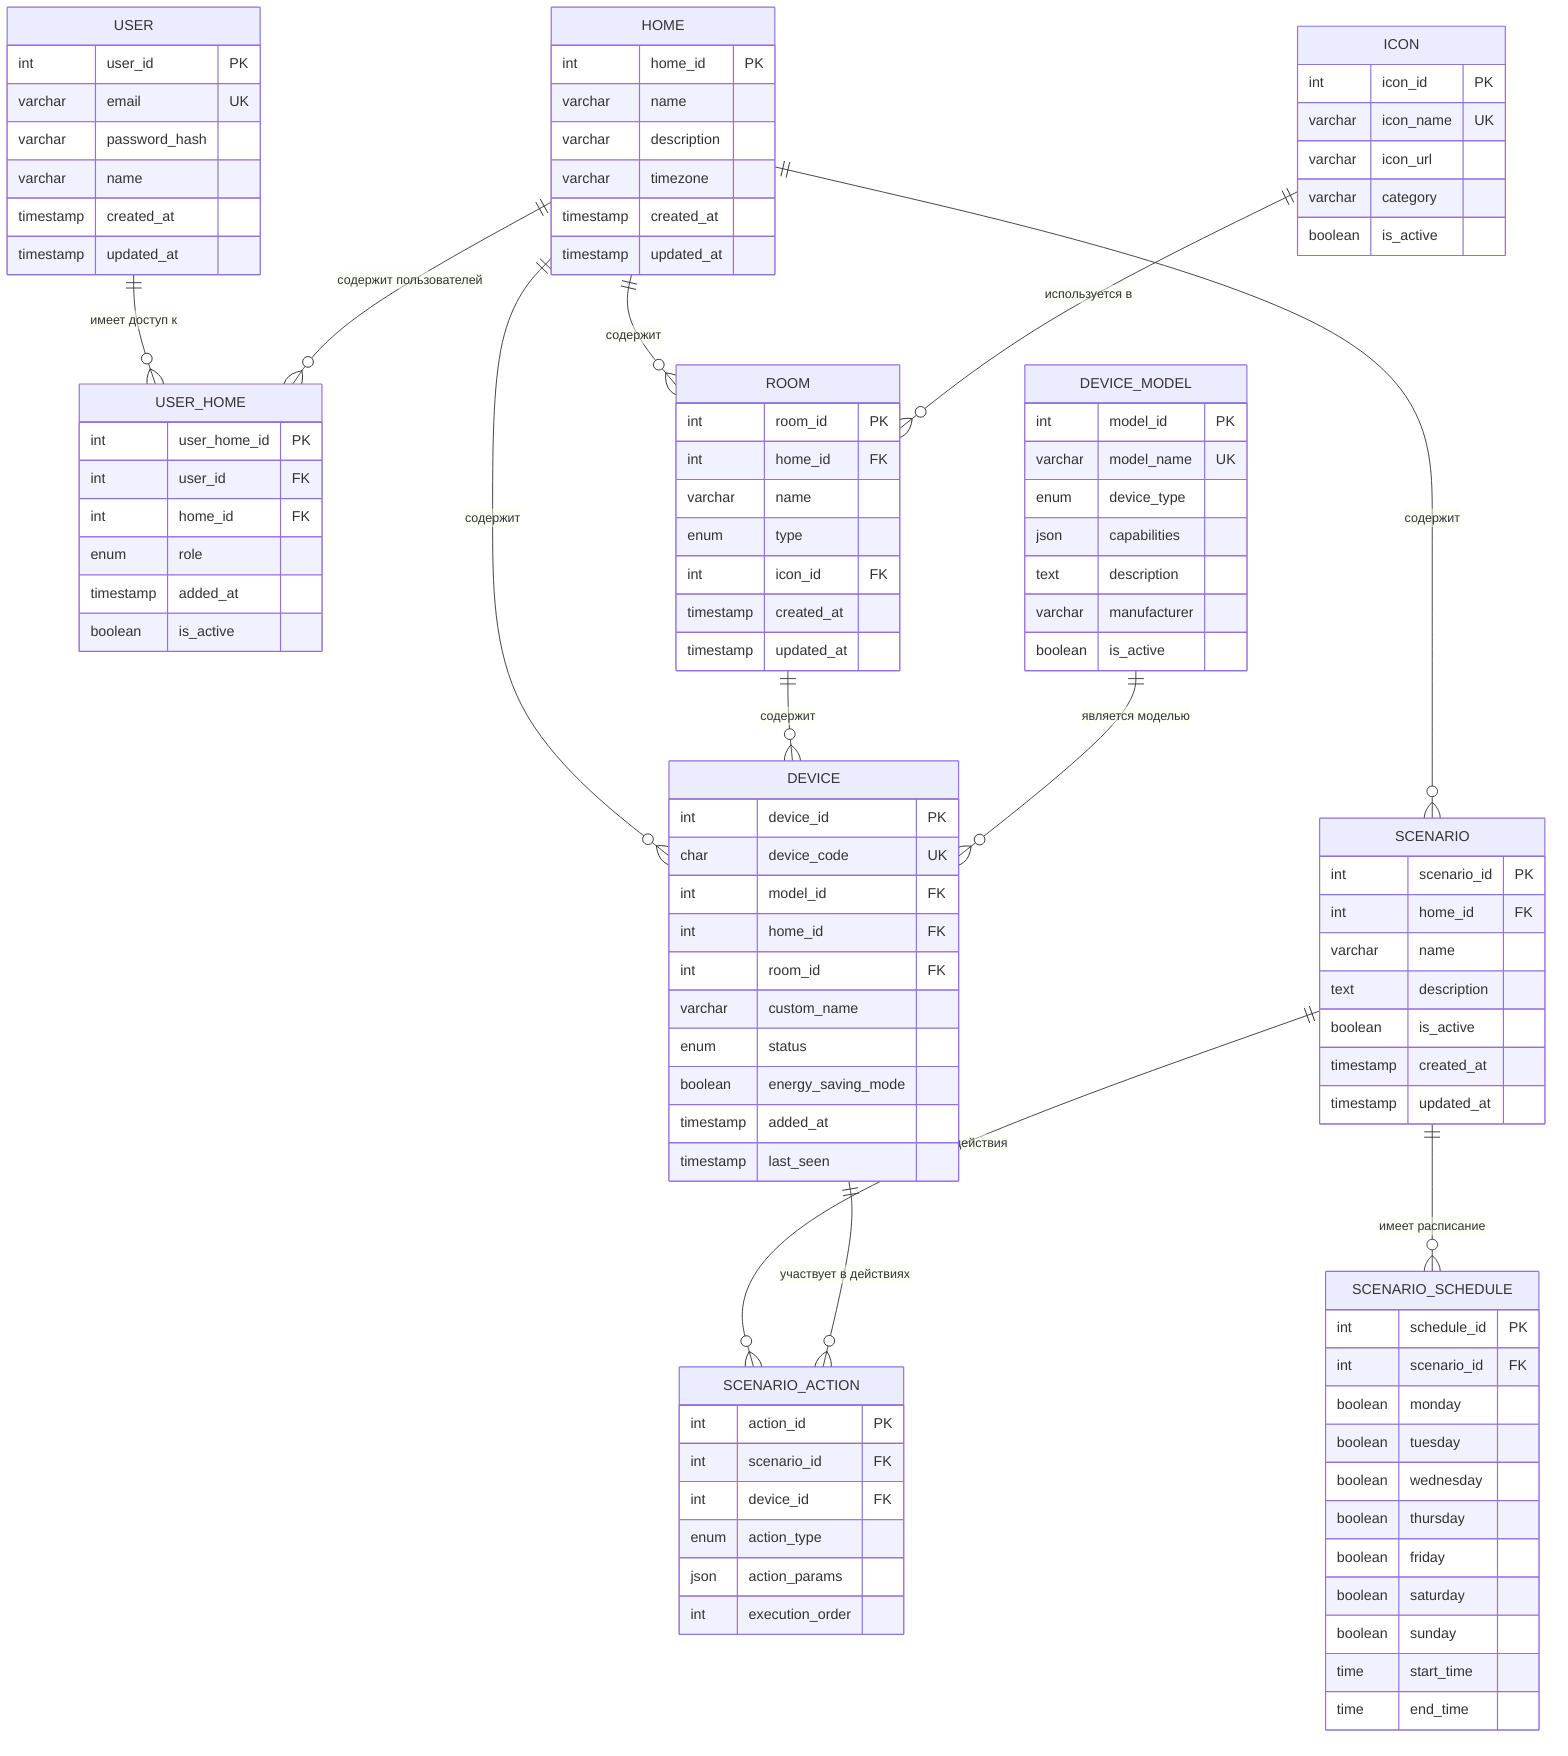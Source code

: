 erDiagram
    USER {
        int user_id PK
        varchar email UK
        varchar password_hash
        varchar name
        timestamp created_at
        timestamp updated_at
    }
    
    HOME {
        int home_id PK
        varchar name
        varchar description
        varchar timezone
        timestamp created_at
        timestamp updated_at
    }
    
    USER_HOME {
        int user_home_id PK
        int user_id FK
        int home_id FK
        enum role
        timestamp added_at
        boolean is_active
    }
    
    ICON {
        int icon_id PK
        varchar icon_name UK
        varchar icon_url
        varchar category
        boolean is_active
    }
    
    ROOM {
        int room_id PK
        int home_id FK
        varchar name
        enum type
        int icon_id FK
        timestamp created_at
        timestamp updated_at
    }
    
    DEVICE_MODEL {
        int model_id PK
        varchar model_name UK
        enum device_type
        json capabilities
        text description
        varchar manufacturer
        boolean is_active
    }
    
    DEVICE {
        int device_id PK
        char device_code UK
        int model_id FK
        int home_id FK
        int room_id FK
        varchar custom_name
        enum status
        boolean energy_saving_mode
        timestamp added_at
        timestamp last_seen
    }
    
    SCENARIO {
        int scenario_id PK
        int home_id FK
        varchar name
        text description
        boolean is_active
        timestamp created_at
        timestamp updated_at
    }
    
    SCENARIO_SCHEDULE {
        int schedule_id PK
        int scenario_id FK
        boolean monday
        boolean tuesday
        boolean wednesday
        boolean thursday
        boolean friday
        boolean saturday
        boolean sunday
        time start_time
        time end_time
    }
    
    SCENARIO_ACTION {
        int action_id PK
        int scenario_id FK
        int device_id FK
        enum action_type
        json action_params
        int execution_order
    }
    
    %% Связи
    USER ||--o{ USER_HOME : "имеет доступ к"
    HOME ||--o{ USER_HOME : "содержит пользователей"
    HOME ||--o{ ROOM : "содержит"
    ICON ||--o{ ROOM : "используется в"
    HOME ||--o{ DEVICE : "содержит"
    ROOM ||--o{ DEVICE : "содержит"
    DEVICE_MODEL ||--o{ DEVICE : "является моделью"
    HOME ||--o{ SCENARIO : "содержит"
    SCENARIO ||--o{ SCENARIO_SCHEDULE : "имеет расписание"
    SCENARIO ||--o{ SCENARIO_ACTION : "выполняет действия"
    DEVICE ||--o{ SCENARIO_ACTION : "участвует в действиях"